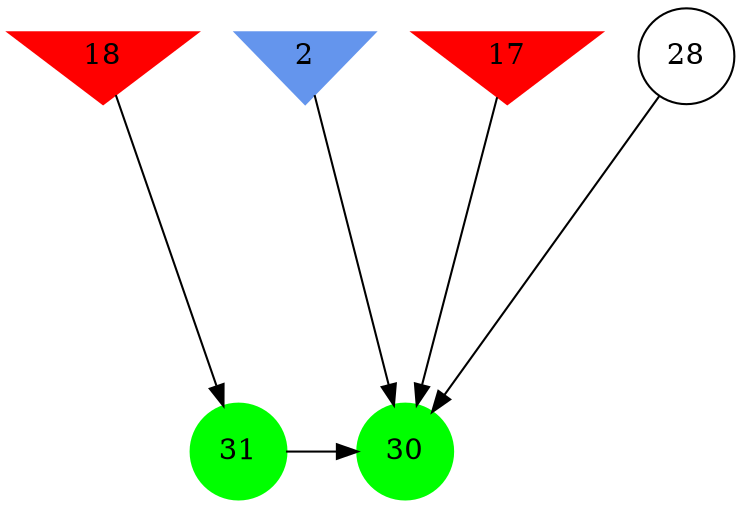 digraph brain {
	ranksep=2.0;
	2 [shape=invtriangle,style=filled,color=cornflowerblue];
	17 [shape=invtriangle,style=filled,color=red];
	18 [shape=invtriangle,style=filled,color=red];
	28 [shape=circle,color=black];
	30 [shape=circle,style=filled,color=green];
	31 [shape=circle,style=filled,color=green];
	18	->	31;
	31	->	30;
	28	->	30;
	2	->	30;
	17	->	30;
	{ rank=same; 2; 17; 18; }
	{ rank=same; 28; }
	{ rank=same; 30; 31; }
}
